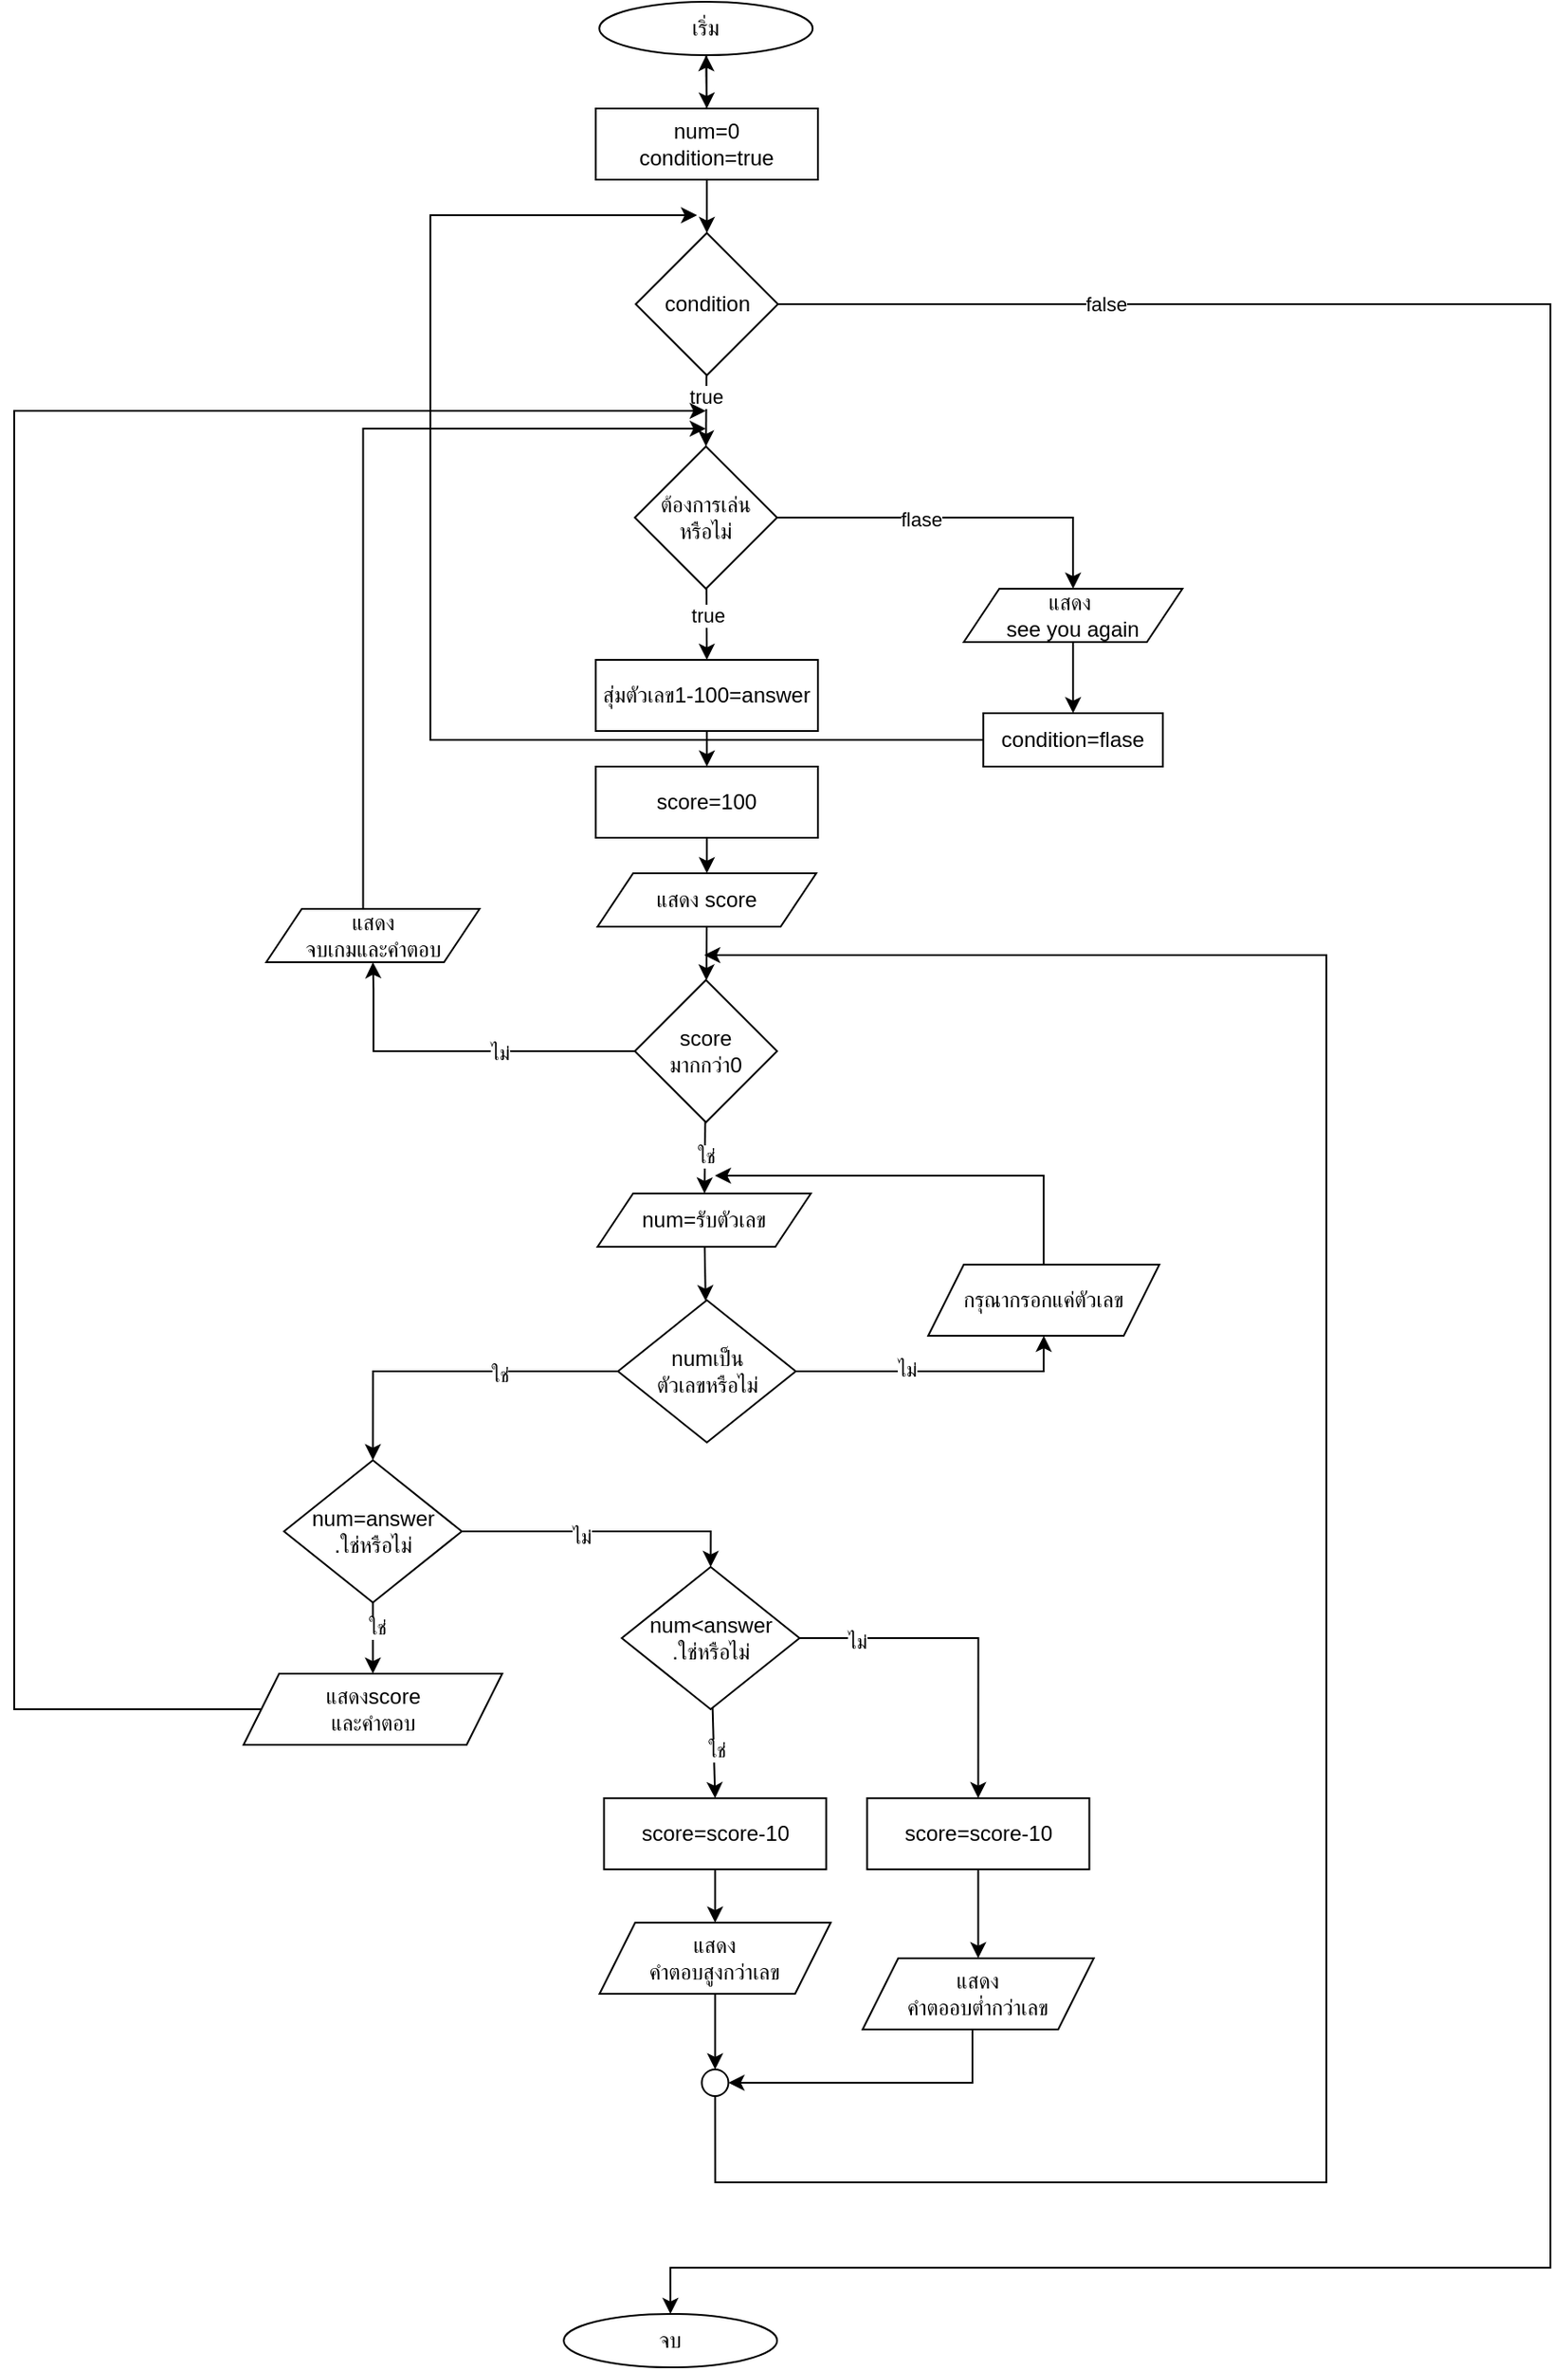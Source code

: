 <mxfile>
    <diagram id="2OwxdWjn2Liq3-fGHZ-8" name="Page-1">
        <mxGraphModel dx="1216" dy="513" grid="1" gridSize="10" guides="1" tooltips="1" connect="1" arrows="1" fold="1" page="1" pageScale="1" pageWidth="850" pageHeight="1100" math="0" shadow="0">
            <root>
                <mxCell id="0"/>
                <mxCell id="1" parent="0"/>
                <mxCell id="29" value="" style="edgeStyle=none;html=1;entryX=0.5;entryY=0;entryDx=0;entryDy=0;" parent="1" source="2" target="34" edge="1">
                    <mxGeometry relative="1" as="geometry">
                        <mxPoint x="870.509" y="70" as="targetPoint"/>
                        <Array as="points"/>
                    </mxGeometry>
                </mxCell>
                <mxCell id="2" value="เริ่ม" style="ellipse;whiteSpace=wrap;html=1;" parent="1" vertex="1">
                    <mxGeometry x="810.12" y="20" width="120" height="30" as="geometry"/>
                </mxCell>
                <mxCell id="33" value="" style="edgeStyle=none;html=1;" parent="1" edge="1">
                    <mxGeometry relative="1" as="geometry">
                        <mxPoint x="870.62" y="350" as="targetPoint"/>
                        <mxPoint x="870.62" y="350" as="sourcePoint"/>
                    </mxGeometry>
                </mxCell>
                <mxCell id="37" value="" style="edgeStyle=none;html=1;" parent="1" source="34" target="36" edge="1">
                    <mxGeometry relative="1" as="geometry"/>
                </mxCell>
                <mxCell id="99" value="" style="edgeStyle=none;html=1;" parent="1" source="34" target="2" edge="1">
                    <mxGeometry relative="1" as="geometry"/>
                </mxCell>
                <mxCell id="34" value="&lt;div&gt;num=0&lt;/div&gt;condition=true" style="whiteSpace=wrap;html=1;" parent="1" vertex="1">
                    <mxGeometry x="808.12" y="80" width="125" height="40" as="geometry"/>
                </mxCell>
                <mxCell id="40" value="" style="edgeStyle=orthogonalEdgeStyle;html=1;entryX=0.5;entryY=0;entryDx=0;entryDy=0;rounded=0;curved=0;" parent="1" source="36" target="100" edge="1">
                    <mxGeometry relative="1" as="geometry">
                        <mxPoint x="855.12" y="1290" as="targetPoint"/>
                        <Array as="points">
                            <mxPoint x="1345.12" y="190"/>
                            <mxPoint x="1345.12" y="1294"/>
                            <mxPoint x="850.12" y="1294"/>
                        </Array>
                    </mxGeometry>
                </mxCell>
                <mxCell id="45" value="false" style="edgeLabel;html=1;align=center;verticalAlign=middle;resizable=0;points=[];" parent="40" vertex="1" connectable="0">
                    <mxGeometry x="-0.212" y="2" relative="1" as="geometry">
                        <mxPoint x="-252" y="-377" as="offset"/>
                    </mxGeometry>
                </mxCell>
                <mxCell id="44" value="" style="edgeStyle=none;html=1;entryX=0.5;entryY=0;entryDx=0;entryDy=0;" parent="1" source="36" target="48" edge="1">
                    <mxGeometry relative="1" as="geometry">
                        <mxPoint x="870.12" y="270" as="targetPoint"/>
                    </mxGeometry>
                </mxCell>
                <mxCell id="46" value="true" style="edgeLabel;html=1;align=center;verticalAlign=middle;resizable=0;points=[];" parent="44" vertex="1" connectable="0">
                    <mxGeometry x="-0.393" y="1" relative="1" as="geometry">
                        <mxPoint x="-2" as="offset"/>
                    </mxGeometry>
                </mxCell>
                <mxCell id="36" value="condition" style="rhombus;whiteSpace=wrap;html=1;" parent="1" vertex="1">
                    <mxGeometry x="830.62" y="150" width="80" height="80" as="geometry"/>
                </mxCell>
                <mxCell id="50" value="" style="edgeStyle=orthogonalEdgeStyle;html=1;entryX=0.5;entryY=0;entryDx=0;entryDy=0;rounded=0;curved=0;" parent="1" source="48" target="98" edge="1">
                    <mxGeometry relative="1" as="geometry">
                        <mxPoint x="1015.12" y="310" as="targetPoint"/>
                    </mxGeometry>
                </mxCell>
                <mxCell id="51" value="flase" style="edgeLabel;html=1;align=center;verticalAlign=middle;resizable=0;points=[];" parent="50" vertex="1" connectable="0">
                    <mxGeometry x="-0.213" y="-1" relative="1" as="geometry">
                        <mxPoint as="offset"/>
                    </mxGeometry>
                </mxCell>
                <mxCell id="53" value="" style="edgeStyle=none;html=1;entryX=0.5;entryY=0;entryDx=0;entryDy=0;" parent="1" source="48" target="55" edge="1">
                    <mxGeometry relative="1" as="geometry">
                        <mxPoint x="870.12" y="410" as="targetPoint"/>
                    </mxGeometry>
                </mxCell>
                <mxCell id="54" value="true" style="edgeLabel;html=1;align=center;verticalAlign=middle;resizable=0;points=[];" parent="53" vertex="1" connectable="0">
                    <mxGeometry x="-0.575" y="1" relative="1" as="geometry">
                        <mxPoint x="-1" y="7" as="offset"/>
                    </mxGeometry>
                </mxCell>
                <mxCell id="48" value="ต้องการเล่น&lt;div&gt;หรือไม่&lt;/div&gt;" style="rhombus;whiteSpace=wrap;html=1;" parent="1" vertex="1">
                    <mxGeometry x="830.12" y="270" width="80" height="80" as="geometry"/>
                </mxCell>
                <mxCell id="57" value="" style="edgeStyle=none;html=1;" parent="1" source="55" target="56" edge="1">
                    <mxGeometry relative="1" as="geometry"/>
                </mxCell>
                <mxCell id="55" value="สุ่มตัวเลข1-100=answer" style="whiteSpace=wrap;html=1;" parent="1" vertex="1">
                    <mxGeometry x="808.12" y="390" width="125" height="40" as="geometry"/>
                </mxCell>
                <mxCell id="68" value="" style="edgeStyle=none;html=1;" parent="1" source="56" target="67" edge="1">
                    <mxGeometry relative="1" as="geometry"/>
                </mxCell>
                <mxCell id="56" value="score=100" style="whiteSpace=wrap;html=1;" parent="1" vertex="1">
                    <mxGeometry x="808.12" y="450" width="125" height="40" as="geometry"/>
                </mxCell>
                <mxCell id="61" value="" style="edgeStyle=orthogonalEdgeStyle;html=1;rounded=0;entryX=0.5;entryY=1;entryDx=0;entryDy=0;" parent="1" edge="1">
                    <mxGeometry relative="1" as="geometry">
                        <mxPoint x="830.12" y="610" as="sourcePoint"/>
                        <mxPoint x="682.75" y="560" as="targetPoint"/>
                        <Array as="points">
                            <mxPoint x="683.12" y="610"/>
                            <mxPoint x="683.12" y="575"/>
                            <mxPoint x="683.12" y="575"/>
                        </Array>
                    </mxGeometry>
                </mxCell>
                <mxCell id="62" value="ไม่" style="edgeLabel;html=1;align=center;verticalAlign=middle;resizable=0;points=[];" parent="61" vertex="1" connectable="0">
                    <mxGeometry x="-0.226" y="1" relative="1" as="geometry">
                        <mxPoint as="offset"/>
                    </mxGeometry>
                </mxCell>
                <mxCell id="71" value="" style="edgeStyle=none;html=1;" parent="1" source="58" target="70" edge="1">
                    <mxGeometry relative="1" as="geometry"/>
                </mxCell>
                <mxCell id="72" value="ใช่" style="edgeLabel;html=1;align=center;verticalAlign=middle;resizable=0;points=[];" parent="71" vertex="1" connectable="0">
                    <mxGeometry x="-0.028" relative="1" as="geometry">
                        <mxPoint as="offset"/>
                    </mxGeometry>
                </mxCell>
                <mxCell id="58" value="score&lt;div&gt;มากกว่า0&lt;/div&gt;" style="rhombus;whiteSpace=wrap;html=1;" parent="1" vertex="1">
                    <mxGeometry x="830.12" y="570" width="80" height="80" as="geometry"/>
                </mxCell>
                <mxCell id="69" value="" style="edgeStyle=none;html=1;" parent="1" source="67" target="58" edge="1">
                    <mxGeometry relative="1" as="geometry"/>
                </mxCell>
                <mxCell id="67" value="แสดง score" style="shape=parallelogram;perimeter=parallelogramPerimeter;whiteSpace=wrap;html=1;fixedSize=1;" parent="1" vertex="1">
                    <mxGeometry x="809.12" y="510" width="123" height="30" as="geometry"/>
                </mxCell>
                <mxCell id="74" value="" style="edgeStyle=none;html=1;" parent="1" source="70" target="73" edge="1">
                    <mxGeometry relative="1" as="geometry"/>
                </mxCell>
                <mxCell id="70" value="num=&lt;span style=&quot;color: rgb(0, 0, 0);&quot;&gt;รับตัวเลข&lt;/span&gt;" style="shape=parallelogram;perimeter=parallelogramPerimeter;whiteSpace=wrap;html=1;fixedSize=1;" parent="1" vertex="1">
                    <mxGeometry x="809.12" y="690" width="120" height="30" as="geometry"/>
                </mxCell>
                <mxCell id="76" value="" style="edgeStyle=orthogonalEdgeStyle;html=1;entryX=0.5;entryY=1;entryDx=0;entryDy=0;rounded=0;curved=0;" parent="1" source="73" target="115" edge="1">
                    <mxGeometry relative="1" as="geometry"/>
                </mxCell>
                <mxCell id="77" value="ไม่" style="edgeLabel;html=1;align=center;verticalAlign=middle;resizable=0;points=[];" parent="76" vertex="1" connectable="0">
                    <mxGeometry x="-0.217" y="1" relative="1" as="geometry">
                        <mxPoint as="offset"/>
                    </mxGeometry>
                </mxCell>
                <mxCell id="79" value="" style="edgeStyle=orthogonalEdgeStyle;html=1;rounded=0;curved=0;entryX=0.5;entryY=0;entryDx=0;entryDy=0;" parent="1" source="73" target="78" edge="1">
                    <mxGeometry relative="1" as="geometry"/>
                </mxCell>
                <mxCell id="131" value="ใช่" style="edgeLabel;html=1;align=center;verticalAlign=middle;resizable=0;points=[];" vertex="1" connectable="0" parent="79">
                    <mxGeometry x="-0.291" y="2" relative="1" as="geometry">
                        <mxPoint as="offset"/>
                    </mxGeometry>
                </mxCell>
                <mxCell id="73" value="numเป็น&lt;div&gt;ตัวเลขหรือไม่&lt;/div&gt;" style="rhombus;whiteSpace=wrap;html=1;" parent="1" vertex="1">
                    <mxGeometry x="820.62" y="750" width="100" height="80" as="geometry"/>
                </mxCell>
                <mxCell id="81" value="" style="edgeStyle=orthogonalEdgeStyle;html=1;entryX=0.5;entryY=0;entryDx=0;entryDy=0;rounded=0;curved=0;" parent="1" source="78" target="80" edge="1">
                    <mxGeometry relative="1" as="geometry"/>
                </mxCell>
                <mxCell id="129" value="ไม่" style="edgeLabel;html=1;align=center;verticalAlign=middle;resizable=0;points=[];" vertex="1" connectable="0" parent="81">
                    <mxGeometry x="-0.172" y="-3" relative="1" as="geometry">
                        <mxPoint as="offset"/>
                    </mxGeometry>
                </mxCell>
                <mxCell id="85" value="" style="edgeStyle=none;html=1;" parent="1" source="78" target="84" edge="1">
                    <mxGeometry relative="1" as="geometry"/>
                </mxCell>
                <mxCell id="128" value="ใช่" style="edgeLabel;html=1;align=center;verticalAlign=middle;resizable=0;points=[];" vertex="1" connectable="0" parent="85">
                    <mxGeometry x="-0.3" y="2" relative="1" as="geometry">
                        <mxPoint as="offset"/>
                    </mxGeometry>
                </mxCell>
                <mxCell id="78" value="num=answer&lt;div&gt;.ใช่หรือไม่&lt;/div&gt;" style="rhombus;whiteSpace=wrap;html=1;" parent="1" vertex="1">
                    <mxGeometry x="632.75" y="840" width="100" height="80" as="geometry"/>
                </mxCell>
                <mxCell id="87" value="" style="edgeStyle=none;html=1;entryX=0.5;entryY=0;entryDx=0;entryDy=0;" parent="1" source="80" target="88" edge="1">
                    <mxGeometry relative="1" as="geometry">
                        <mxPoint x="1012.75" y="1050" as="targetPoint"/>
                    </mxGeometry>
                </mxCell>
                <mxCell id="89" value="ใช่" style="edgeLabel;html=1;align=center;verticalAlign=middle;resizable=0;points=[];" parent="87" vertex="1" connectable="0">
                    <mxGeometry x="-0.054" y="1" relative="1" as="geometry">
                        <mxPoint as="offset"/>
                    </mxGeometry>
                </mxCell>
                <mxCell id="93" value="" style="edgeStyle=orthogonalEdgeStyle;html=1;entryX=0.5;entryY=0;entryDx=0;entryDy=0;rounded=0;curved=0;" parent="1" source="80" target="94" edge="1">
                    <mxGeometry relative="1" as="geometry">
                        <mxPoint x="1020.75" y="990" as="targetPoint"/>
                    </mxGeometry>
                </mxCell>
                <mxCell id="130" value="ไม่" style="edgeLabel;html=1;align=center;verticalAlign=middle;resizable=0;points=[];" vertex="1" connectable="0" parent="93">
                    <mxGeometry x="-0.672" y="-2" relative="1" as="geometry">
                        <mxPoint as="offset"/>
                    </mxGeometry>
                </mxCell>
                <mxCell id="80" value="num&amp;lt;answer&lt;div&gt;.ใช่หรือไม่&lt;/div&gt;" style="rhombus;whiteSpace=wrap;html=1;" parent="1" vertex="1">
                    <mxGeometry x="822.75" y="900" width="100" height="80" as="geometry"/>
                </mxCell>
                <mxCell id="109" value="" style="edgeStyle=orthogonalEdgeStyle;html=1;rounded=0;curved=0;" parent="1" source="84" edge="1">
                    <mxGeometry relative="1" as="geometry">
                        <mxPoint x="870" y="250" as="targetPoint"/>
                        <Array as="points">
                            <mxPoint x="481" y="980"/>
                        </Array>
                    </mxGeometry>
                </mxCell>
                <mxCell id="84" value="แสดงscore&lt;div&gt;และคำตอบ&lt;/div&gt;" style="shape=parallelogram;perimeter=parallelogramPerimeter;whiteSpace=wrap;html=1;fixedSize=1;" parent="1" vertex="1">
                    <mxGeometry x="610" y="960" width="145.5" height="40" as="geometry"/>
                </mxCell>
                <mxCell id="91" value="" style="edgeStyle=none;html=1;" parent="1" source="88" target="90" edge="1">
                    <mxGeometry relative="1" as="geometry"/>
                </mxCell>
                <mxCell id="88" value="score=score-10" style="whiteSpace=wrap;html=1;" parent="1" vertex="1">
                    <mxGeometry x="812.75" y="1030" width="125" height="40" as="geometry"/>
                </mxCell>
                <mxCell id="112" value="" style="edgeStyle=none;html=1;" parent="1" source="90" target="107" edge="1">
                    <mxGeometry relative="1" as="geometry"/>
                </mxCell>
                <mxCell id="90" value="แสดง&lt;div&gt;คำตอบสูงกว่าเลข&lt;/div&gt;" style="shape=parallelogram;perimeter=parallelogramPerimeter;whiteSpace=wrap;html=1;fixedSize=1;" parent="1" vertex="1">
                    <mxGeometry x="810.25" y="1100" width="130" height="40" as="geometry"/>
                </mxCell>
                <mxCell id="97" value="" style="edgeStyle=none;html=1;" parent="1" source="94" target="96" edge="1">
                    <mxGeometry relative="1" as="geometry"/>
                </mxCell>
                <mxCell id="94" value="score=score-10" style="whiteSpace=wrap;html=1;" parent="1" vertex="1">
                    <mxGeometry x="960.75" y="1030" width="125" height="40" as="geometry"/>
                </mxCell>
                <mxCell id="111" value="" style="edgeStyle=orthogonalEdgeStyle;html=1;rounded=0;" parent="1" source="96" target="107" edge="1">
                    <mxGeometry relative="1" as="geometry">
                        <Array as="points">
                            <mxPoint x="1020" y="1190"/>
                        </Array>
                    </mxGeometry>
                </mxCell>
                <mxCell id="96" value="แสดง&lt;div&gt;คำตออบต่ำกว่าเลข&lt;/div&gt;" style="shape=parallelogram;perimeter=parallelogramPerimeter;whiteSpace=wrap;html=1;fixedSize=1;" parent="1" vertex="1">
                    <mxGeometry x="958.25" y="1120" width="130" height="40" as="geometry"/>
                </mxCell>
                <mxCell id="105" value="" style="edgeStyle=none;html=1;" parent="1" source="98" target="104" edge="1">
                    <mxGeometry relative="1" as="geometry"/>
                </mxCell>
                <mxCell id="98" value="แสดง&amp;nbsp;&lt;div&gt;see you again&lt;/div&gt;" style="shape=parallelogram;perimeter=parallelogramPerimeter;whiteSpace=wrap;html=1;fixedSize=1;" parent="1" vertex="1">
                    <mxGeometry x="1015.12" y="350" width="123" height="30" as="geometry"/>
                </mxCell>
                <mxCell id="100" value="จบ" style="ellipse;whiteSpace=wrap;html=1;" parent="1" vertex="1">
                    <mxGeometry x="790.12" y="1320" width="120" height="30" as="geometry"/>
                </mxCell>
                <mxCell id="127" value="" style="edgeStyle=orthogonalEdgeStyle;html=1;rounded=0;" parent="1" source="104" edge="1">
                    <mxGeometry relative="1" as="geometry">
                        <mxPoint x="865.12" y="140" as="targetPoint"/>
                        <Array as="points">
                            <mxPoint x="715.12" y="435"/>
                            <mxPoint x="715.12" y="140"/>
                        </Array>
                    </mxGeometry>
                </mxCell>
                <mxCell id="104" value="condition=flase" style="whiteSpace=wrap;html=1;" parent="1" vertex="1">
                    <mxGeometry x="1026.12" y="420" width="101" height="30" as="geometry"/>
                </mxCell>
                <mxCell id="113" value="" style="edgeStyle=orthogonalEdgeStyle;html=1;rounded=0;curved=0;exitX=0.5;exitY=1;exitDx=0;exitDy=0;" parent="1" source="107" edge="1">
                    <mxGeometry relative="1" as="geometry">
                        <mxPoint x="879.25" y="1203.5" as="sourcePoint"/>
                        <mxPoint x="869.12" y="556" as="targetPoint"/>
                        <Array as="points">
                            <mxPoint x="875.12" y="1246"/>
                            <mxPoint x="1219.12" y="1246"/>
                            <mxPoint x="1219.12" y="556"/>
                        </Array>
                    </mxGeometry>
                </mxCell>
                <mxCell id="107" value="" style="ellipse;whiteSpace=wrap;html=1;aspect=fixed;" parent="1" vertex="1">
                    <mxGeometry x="867.75" y="1182.5" width="15" height="15" as="geometry"/>
                </mxCell>
                <mxCell id="117" value="" style="edgeStyle=orthogonalEdgeStyle;html=1;rounded=0;" parent="1" source="115" edge="1">
                    <mxGeometry relative="1" as="geometry">
                        <mxPoint x="875.12" y="680" as="targetPoint"/>
                        <Array as="points">
                            <mxPoint x="1060.12" y="680"/>
                            <mxPoint x="1015.12" y="680"/>
                        </Array>
                    </mxGeometry>
                </mxCell>
                <mxCell id="115" value="กรุณากรอกแค่ตัวเลข" style="shape=parallelogram;perimeter=parallelogramPerimeter;whiteSpace=wrap;html=1;fixedSize=1;" parent="1" vertex="1">
                    <mxGeometry x="995.12" y="730" width="130" height="40" as="geometry"/>
                </mxCell>
                <mxCell id="125" value="" style="edgeStyle=orthogonalEdgeStyle;html=1;rounded=0;curved=0;exitX=0.5;exitY=0;exitDx=0;exitDy=0;" parent="1" edge="1">
                    <mxGeometry relative="1" as="geometry">
                        <mxPoint x="670" y="530" as="sourcePoint"/>
                        <mxPoint x="870" y="260" as="targetPoint"/>
                        <Array as="points">
                            <mxPoint x="677.25" y="530"/>
                            <mxPoint x="677.25" y="260"/>
                        </Array>
                    </mxGeometry>
                </mxCell>
                <mxCell id="118" value="&lt;div&gt;&lt;br&gt;&lt;/div&gt;แสดง&lt;div&gt;จบเกมและคำตอบ&lt;div&gt;&lt;br&gt;&lt;/div&gt;&lt;/div&gt;" style="shape=parallelogram;perimeter=parallelogramPerimeter;whiteSpace=wrap;html=1;fixedSize=1;" parent="1" vertex="1">
                    <mxGeometry x="622.75" y="530" width="120" height="30" as="geometry"/>
                </mxCell>
            </root>
        </mxGraphModel>
    </diagram>
</mxfile>